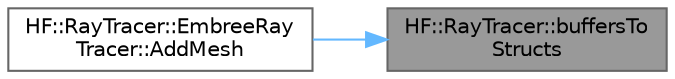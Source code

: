 digraph "HF::RayTracer::buffersToStructs"
{
 // LATEX_PDF_SIZE
  bgcolor="transparent";
  edge [fontname=Helvetica,fontsize=10,labelfontname=Helvetica,labelfontsize=10];
  node [fontname=Helvetica,fontsize=10,shape=box,height=0.2,width=0.4];
  rankdir="RL";
  Node1 [label="HF::RayTracer::buffersTo\lStructs",height=0.2,width=0.4,color="gray40", fillcolor="grey60", style="filled", fontcolor="black",tooltip="Package raw arrays of floats and indices in buffers to the required Embree types."];
  Node1 -> Node2 [dir="back",color="steelblue1",style="solid"];
  Node2 [label="HF::RayTracer::EmbreeRay\lTracer::AddMesh",height=0.2,width=0.4,color="grey40", fillcolor="white", style="filled",URL="$a01411.html#ad5389e05e451a8d8820c4deea886db3f",tooltip="Add a new mesh to the BVH with the specified ID. If False, then the addition failed,..."];
}
